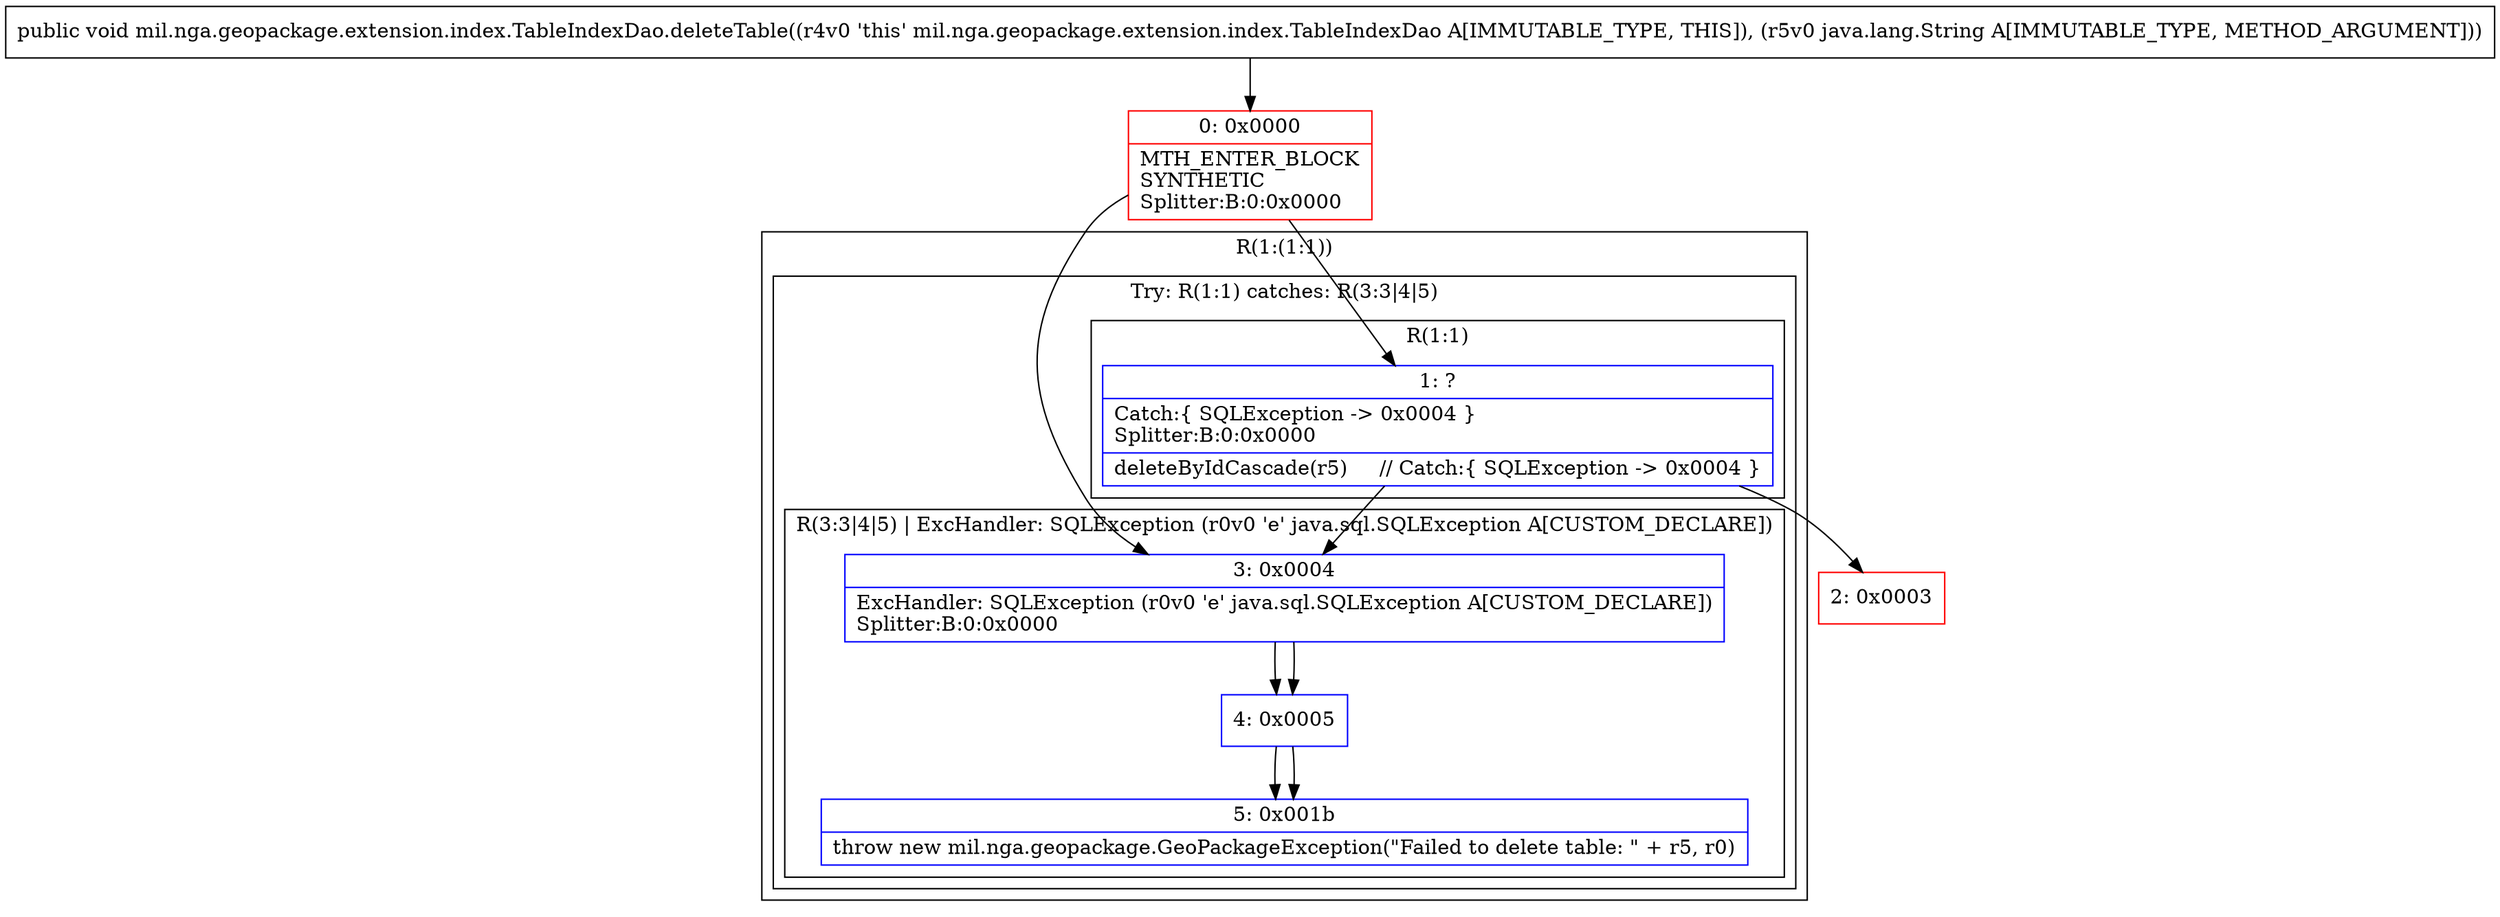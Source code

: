 digraph "CFG formil.nga.geopackage.extension.index.TableIndexDao.deleteTable(Ljava\/lang\/String;)V" {
subgraph cluster_Region_503282564 {
label = "R(1:(1:1))";
node [shape=record,color=blue];
subgraph cluster_TryCatchRegion_1002183551 {
label = "Try: R(1:1) catches: R(3:3|4|5)";
node [shape=record,color=blue];
subgraph cluster_Region_1268181867 {
label = "R(1:1)";
node [shape=record,color=blue];
Node_1 [shape=record,label="{1\:\ ?|Catch:\{ SQLException \-\> 0x0004 \}\lSplitter:B:0:0x0000\l|deleteByIdCascade(r5)     \/\/ Catch:\{ SQLException \-\> 0x0004 \}\l}"];
}
subgraph cluster_Region_1514710269 {
label = "R(3:3|4|5) | ExcHandler: SQLException (r0v0 'e' java.sql.SQLException A[CUSTOM_DECLARE])\l";
node [shape=record,color=blue];
Node_3 [shape=record,label="{3\:\ 0x0004|ExcHandler: SQLException (r0v0 'e' java.sql.SQLException A[CUSTOM_DECLARE])\lSplitter:B:0:0x0000\l}"];
Node_4 [shape=record,label="{4\:\ 0x0005}"];
Node_5 [shape=record,label="{5\:\ 0x001b|throw new mil.nga.geopackage.GeoPackageException(\"Failed to delete table: \" + r5, r0)\l}"];
}
}
}
subgraph cluster_Region_1514710269 {
label = "R(3:3|4|5) | ExcHandler: SQLException (r0v0 'e' java.sql.SQLException A[CUSTOM_DECLARE])\l";
node [shape=record,color=blue];
Node_3 [shape=record,label="{3\:\ 0x0004|ExcHandler: SQLException (r0v0 'e' java.sql.SQLException A[CUSTOM_DECLARE])\lSplitter:B:0:0x0000\l}"];
Node_4 [shape=record,label="{4\:\ 0x0005}"];
Node_5 [shape=record,label="{5\:\ 0x001b|throw new mil.nga.geopackage.GeoPackageException(\"Failed to delete table: \" + r5, r0)\l}"];
}
Node_0 [shape=record,color=red,label="{0\:\ 0x0000|MTH_ENTER_BLOCK\lSYNTHETIC\lSplitter:B:0:0x0000\l}"];
Node_2 [shape=record,color=red,label="{2\:\ 0x0003}"];
MethodNode[shape=record,label="{public void mil.nga.geopackage.extension.index.TableIndexDao.deleteTable((r4v0 'this' mil.nga.geopackage.extension.index.TableIndexDao A[IMMUTABLE_TYPE, THIS]), (r5v0 java.lang.String A[IMMUTABLE_TYPE, METHOD_ARGUMENT])) }"];
MethodNode -> Node_0;
Node_1 -> Node_2;
Node_1 -> Node_3;
Node_3 -> Node_4;
Node_4 -> Node_5;
Node_3 -> Node_4;
Node_4 -> Node_5;
Node_0 -> Node_1;
Node_0 -> Node_3;
}


